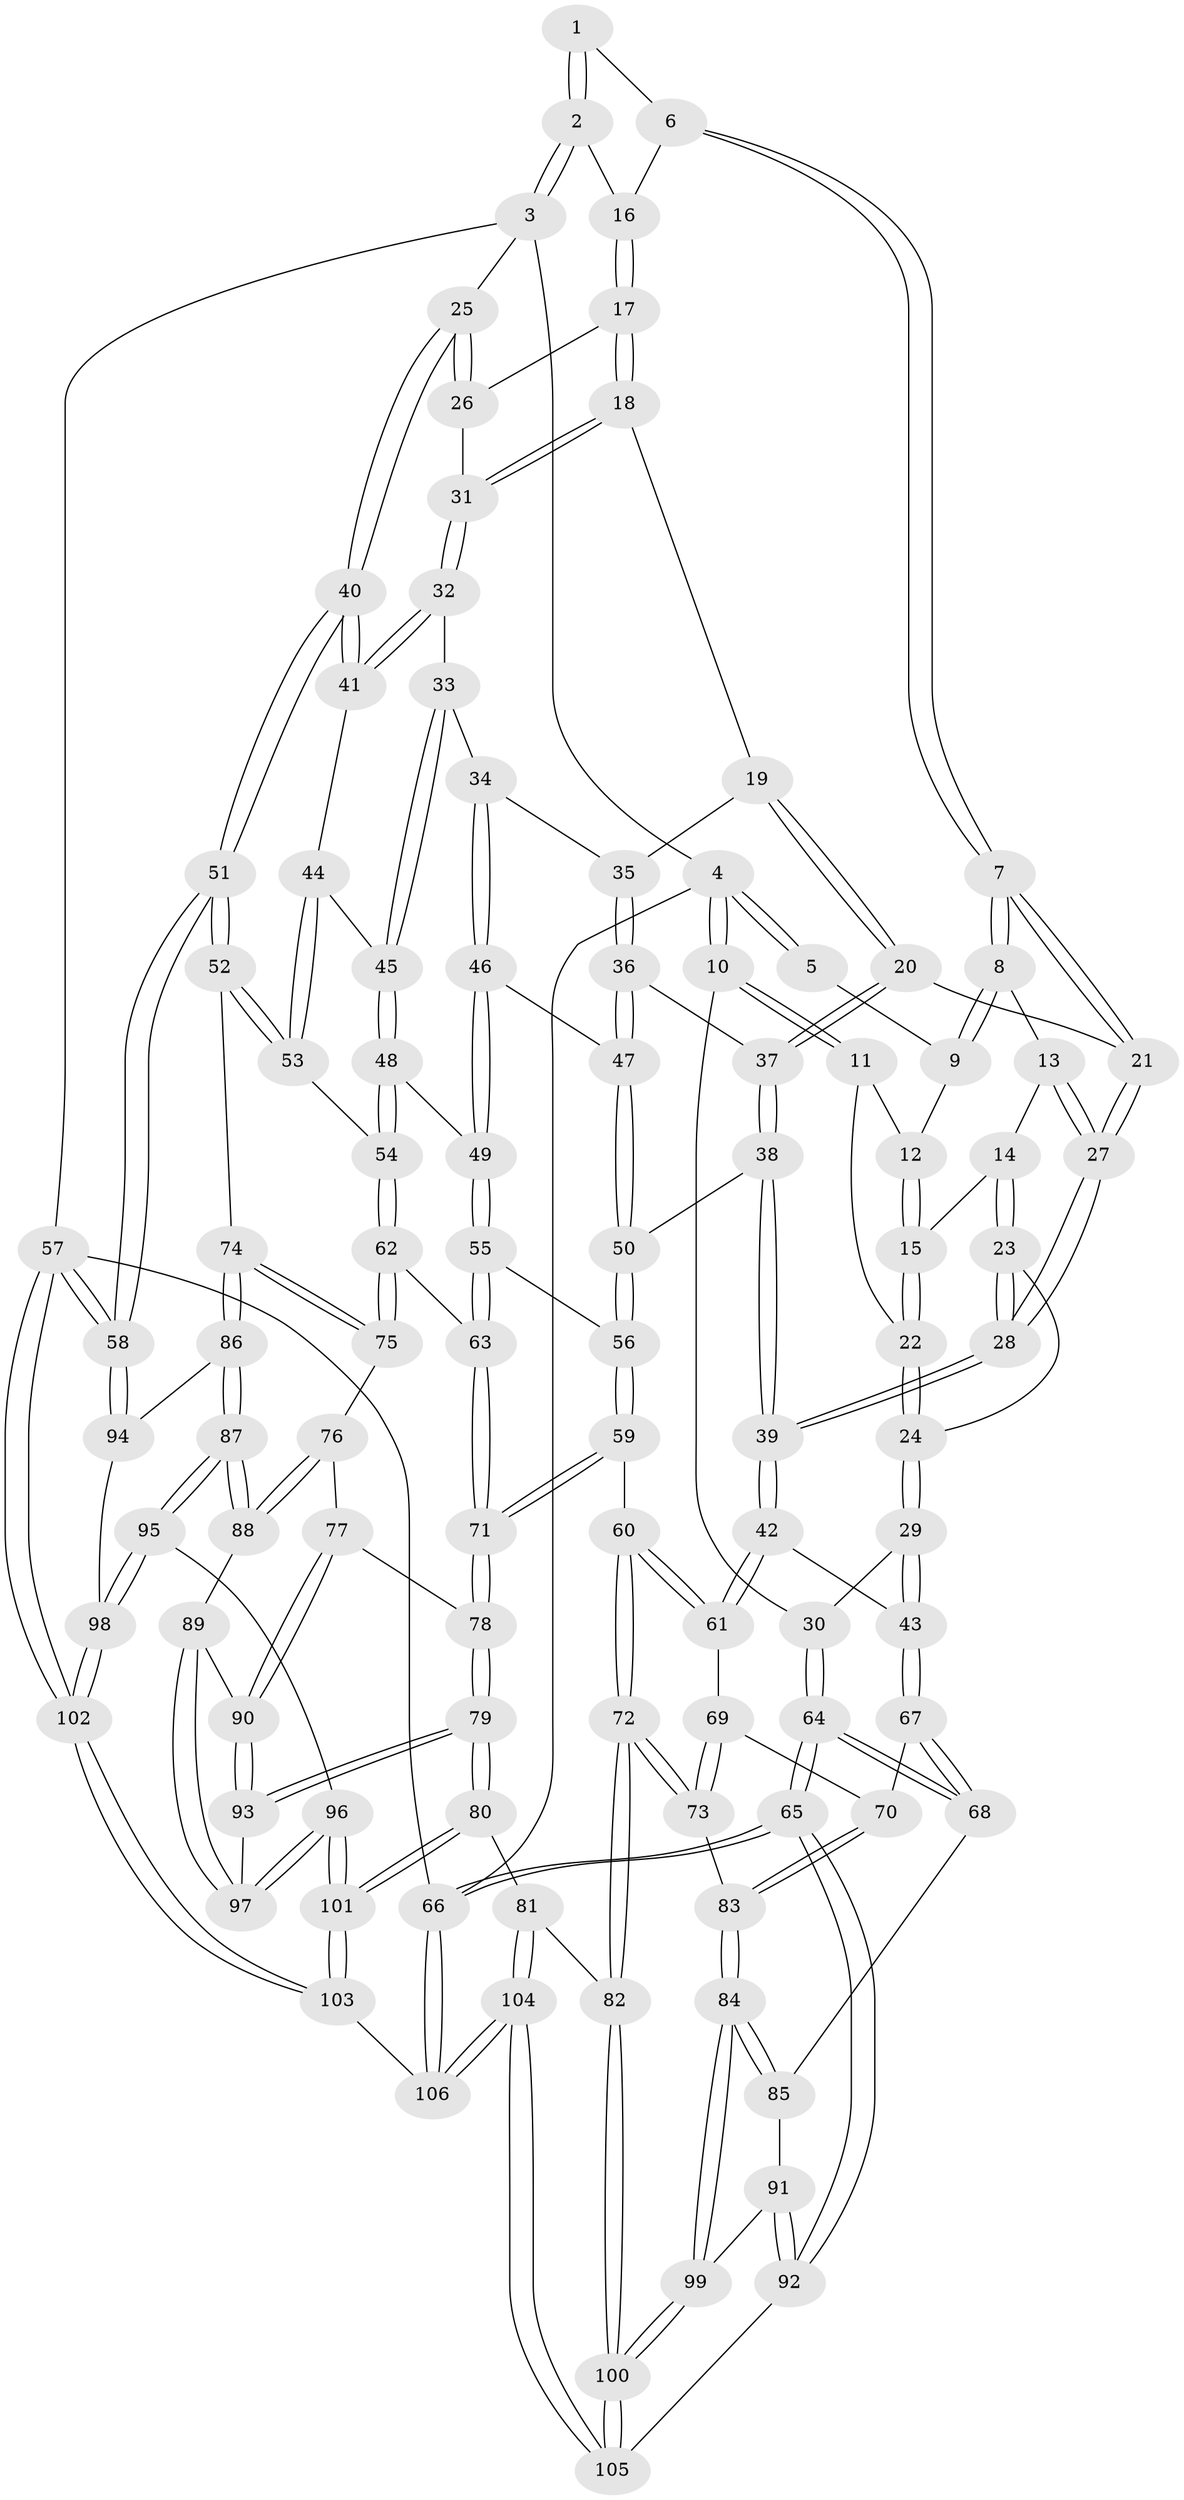 // coarse degree distribution, {3: 0.2903225806451613, 9: 0.03225806451612903, 5: 0.12903225806451613, 2: 0.0967741935483871, 4: 0.16129032258064516, 7: 0.06451612903225806, 6: 0.1935483870967742, 8: 0.03225806451612903}
// Generated by graph-tools (version 1.1) at 2025/21/03/04/25 18:21:05]
// undirected, 106 vertices, 262 edges
graph export_dot {
graph [start="1"]
  node [color=gray90,style=filled];
  1 [pos="+0.4910794200318909+0"];
  2 [pos="+1+0"];
  3 [pos="+1+0"];
  4 [pos="+0+0"];
  5 [pos="+0.30974284309879785+0"];
  6 [pos="+0.560242524151324+0.07269897084734366"];
  7 [pos="+0.5452983642657417+0.13400092247312048"];
  8 [pos="+0.3836682958834409+0.10446782885190424"];
  9 [pos="+0.30867330818097055+0"];
  10 [pos="+0+0"];
  11 [pos="+0.1118493096291959+0.11192161691075653"];
  12 [pos="+0.26670512354265397+0.03512297662713579"];
  13 [pos="+0.3550555772279206+0.174113883846254"];
  14 [pos="+0.2897131954974892+0.17131142302422347"];
  15 [pos="+0.2427955663035626+0.14905999540315812"];
  16 [pos="+0.8002126383708119+0.04249177379401414"];
  17 [pos="+0.7505504639018555+0.20036618938303932"];
  18 [pos="+0.7365429379032983+0.22621947964126152"];
  19 [pos="+0.7248022012129256+0.23421938072333667"];
  20 [pos="+0.6599251170462507+0.2423256736912664"];
  21 [pos="+0.5470558077760308+0.1424113370187438"];
  22 [pos="+0.18191920815495835+0.18483639796041995"];
  23 [pos="+0.27860680723176445+0.31000850632767935"];
  24 [pos="+0.16556260597250017+0.28077743096647867"];
  25 [pos="+1+0"];
  26 [pos="+0.9870957386539229+0.19778225521802248"];
  27 [pos="+0.4120945429024719+0.2919020998931725"];
  28 [pos="+0.3963665193924075+0.37278319266828563"];
  29 [pos="+0.022226641789895692+0.3782974145858045"];
  30 [pos="+0+0.34575261076172537"];
  31 [pos="+0.9000569459014885+0.3029784038756643"];
  32 [pos="+0.9014930459467835+0.33765780957999186"];
  33 [pos="+0.871867947495585+0.35362789436439096"];
  34 [pos="+0.7894746593554874+0.38183914950662906"];
  35 [pos="+0.7296931429223961+0.2505727222255642"];
  36 [pos="+0.7114073821078568+0.4106440894680039"];
  37 [pos="+0.6117295503348102+0.3264051664932727"];
  38 [pos="+0.5145781369829773+0.4143883034075128"];
  39 [pos="+0.4106988753007018+0.412077707414902"];
  40 [pos="+1+0.3862131563808313"];
  41 [pos="+0.9281190001425604+0.3733886276337317"];
  42 [pos="+0.38096811336969083+0.4626676418374958"];
  43 [pos="+0.16187164193271833+0.5163836864453973"];
  44 [pos="+0.9180387994181409+0.4560295974804223"];
  45 [pos="+0.8252478623655162+0.4897364191657033"];
  46 [pos="+0.7543063740336817+0.47481356270767394"];
  47 [pos="+0.7492256188910262+0.47362821795775123"];
  48 [pos="+0.791636674600526+0.5068123075560514"];
  49 [pos="+0.7859459735915131+0.5067817347507289"];
  50 [pos="+0.607899838420792+0.49578659389635027"];
  51 [pos="+1+0.622945286659202"];
  52 [pos="+1+0.6203608772080476"];
  53 [pos="+1+0.597422798197745"];
  54 [pos="+0.9190561749915294+0.5997835319438757"];
  55 [pos="+0.7669155299998118+0.5740812452033537"];
  56 [pos="+0.6075756626397973+0.585631761576116"];
  57 [pos="+1+1"];
  58 [pos="+1+0.9736280489148643"];
  59 [pos="+0.5853591113387527+0.6860044950334279"];
  60 [pos="+0.5484921224542704+0.6868410502491051"];
  61 [pos="+0.4077481468304599+0.6091391869083036"];
  62 [pos="+0.809477905726255+0.6970775716860137"];
  63 [pos="+0.7619477731471382+0.659844275704238"];
  64 [pos="+0+0.8048694491303762"];
  65 [pos="+0+0.8780724940041058"];
  66 [pos="+0+1"];
  67 [pos="+0.14233034533933295+0.6843301730748975"];
  68 [pos="+0.09118651394580986+0.7113915595598982"];
  69 [pos="+0.3485674035685797+0.6798291209414972"];
  70 [pos="+0.19051366534548006+0.7078002039762062"];
  71 [pos="+0.6054893106635827+0.7004716040934299"];
  72 [pos="+0.4304225043059452+0.8457980079243625"];
  73 [pos="+0.38925493691990387+0.8244695819262492"];
  74 [pos="+0.8906443510083314+0.7612928533200942"];
  75 [pos="+0.8274717556274857+0.7396870358596638"];
  76 [pos="+0.8211342876727978+0.7484536609073126"];
  77 [pos="+0.716242923133512+0.7990854575331776"];
  78 [pos="+0.6264651073631569+0.7654281596453524"];
  79 [pos="+0.6012734894329386+0.8917311671836448"];
  80 [pos="+0.5547590454731036+0.9655007921966379"];
  81 [pos="+0.45850442893491+0.8985178373394183"];
  82 [pos="+0.4530555299329116+0.8904447647566446"];
  83 [pos="+0.2607308400332407+0.8573265725352819"];
  84 [pos="+0.2309917511394105+0.9306295086640383"];
  85 [pos="+0.13861498574848097+0.83685023890357"];
  86 [pos="+0.9118317020494622+0.8268534467253459"];
  87 [pos="+0.8387733036564468+0.8956347054076961"];
  88 [pos="+0.8044490183685077+0.8343203548232333"];
  89 [pos="+0.8041594082753882+0.8344324847633373"];
  90 [pos="+0.7350019248776859+0.8519186505817625"];
  91 [pos="+0.11581199942556812+0.8946537228695624"];
  92 [pos="+0+0.8885102449266661"];
  93 [pos="+0.7277533589906644+0.8778988002598529"];
  94 [pos="+0.9512705205907196+0.8571991164573783"];
  95 [pos="+0.8349237315479429+0.9232361675514392"];
  96 [pos="+0.766992284141201+0.9406537362746209"];
  97 [pos="+0.7503899845425873+0.9103379997226309"];
  98 [pos="+0.8764933846383646+0.9575089704756488"];
  99 [pos="+0.23088689453553737+0.9310879619767364"];
  100 [pos="+0.2337422304343748+0.9582593315862227"];
  101 [pos="+0.6123414874550793+1"];
  102 [pos="+1+1"];
  103 [pos="+0.61354801406017+1"];
  104 [pos="+0.24800671428399654+1"];
  105 [pos="+0.23336709294916808+0.9865608139812804"];
  106 [pos="+0.2257770175420099+1"];
  1 -- 2;
  1 -- 2;
  1 -- 6;
  2 -- 3;
  2 -- 3;
  2 -- 16;
  3 -- 4;
  3 -- 25;
  3 -- 57;
  4 -- 5;
  4 -- 5;
  4 -- 10;
  4 -- 10;
  4 -- 66;
  5 -- 9;
  6 -- 7;
  6 -- 7;
  6 -- 16;
  7 -- 8;
  7 -- 8;
  7 -- 21;
  7 -- 21;
  8 -- 9;
  8 -- 9;
  8 -- 13;
  9 -- 12;
  10 -- 11;
  10 -- 11;
  10 -- 30;
  11 -- 12;
  11 -- 22;
  12 -- 15;
  12 -- 15;
  13 -- 14;
  13 -- 27;
  13 -- 27;
  14 -- 15;
  14 -- 23;
  14 -- 23;
  15 -- 22;
  15 -- 22;
  16 -- 17;
  16 -- 17;
  17 -- 18;
  17 -- 18;
  17 -- 26;
  18 -- 19;
  18 -- 31;
  18 -- 31;
  19 -- 20;
  19 -- 20;
  19 -- 35;
  20 -- 21;
  20 -- 37;
  20 -- 37;
  21 -- 27;
  21 -- 27;
  22 -- 24;
  22 -- 24;
  23 -- 24;
  23 -- 28;
  23 -- 28;
  24 -- 29;
  24 -- 29;
  25 -- 26;
  25 -- 26;
  25 -- 40;
  25 -- 40;
  26 -- 31;
  27 -- 28;
  27 -- 28;
  28 -- 39;
  28 -- 39;
  29 -- 30;
  29 -- 43;
  29 -- 43;
  30 -- 64;
  30 -- 64;
  31 -- 32;
  31 -- 32;
  32 -- 33;
  32 -- 41;
  32 -- 41;
  33 -- 34;
  33 -- 45;
  33 -- 45;
  34 -- 35;
  34 -- 46;
  34 -- 46;
  35 -- 36;
  35 -- 36;
  36 -- 37;
  36 -- 47;
  36 -- 47;
  37 -- 38;
  37 -- 38;
  38 -- 39;
  38 -- 39;
  38 -- 50;
  39 -- 42;
  39 -- 42;
  40 -- 41;
  40 -- 41;
  40 -- 51;
  40 -- 51;
  41 -- 44;
  42 -- 43;
  42 -- 61;
  42 -- 61;
  43 -- 67;
  43 -- 67;
  44 -- 45;
  44 -- 53;
  44 -- 53;
  45 -- 48;
  45 -- 48;
  46 -- 47;
  46 -- 49;
  46 -- 49;
  47 -- 50;
  47 -- 50;
  48 -- 49;
  48 -- 54;
  48 -- 54;
  49 -- 55;
  49 -- 55;
  50 -- 56;
  50 -- 56;
  51 -- 52;
  51 -- 52;
  51 -- 58;
  51 -- 58;
  52 -- 53;
  52 -- 53;
  52 -- 74;
  53 -- 54;
  54 -- 62;
  54 -- 62;
  55 -- 56;
  55 -- 63;
  55 -- 63;
  56 -- 59;
  56 -- 59;
  57 -- 58;
  57 -- 58;
  57 -- 102;
  57 -- 102;
  57 -- 66;
  58 -- 94;
  58 -- 94;
  59 -- 60;
  59 -- 71;
  59 -- 71;
  60 -- 61;
  60 -- 61;
  60 -- 72;
  60 -- 72;
  61 -- 69;
  62 -- 63;
  62 -- 75;
  62 -- 75;
  63 -- 71;
  63 -- 71;
  64 -- 65;
  64 -- 65;
  64 -- 68;
  64 -- 68;
  65 -- 66;
  65 -- 66;
  65 -- 92;
  65 -- 92;
  66 -- 106;
  66 -- 106;
  67 -- 68;
  67 -- 68;
  67 -- 70;
  68 -- 85;
  69 -- 70;
  69 -- 73;
  69 -- 73;
  70 -- 83;
  70 -- 83;
  71 -- 78;
  71 -- 78;
  72 -- 73;
  72 -- 73;
  72 -- 82;
  72 -- 82;
  73 -- 83;
  74 -- 75;
  74 -- 75;
  74 -- 86;
  74 -- 86;
  75 -- 76;
  76 -- 77;
  76 -- 88;
  76 -- 88;
  77 -- 78;
  77 -- 90;
  77 -- 90;
  78 -- 79;
  78 -- 79;
  79 -- 80;
  79 -- 80;
  79 -- 93;
  79 -- 93;
  80 -- 81;
  80 -- 101;
  80 -- 101;
  81 -- 82;
  81 -- 104;
  81 -- 104;
  82 -- 100;
  82 -- 100;
  83 -- 84;
  83 -- 84;
  84 -- 85;
  84 -- 85;
  84 -- 99;
  84 -- 99;
  85 -- 91;
  86 -- 87;
  86 -- 87;
  86 -- 94;
  87 -- 88;
  87 -- 88;
  87 -- 95;
  87 -- 95;
  88 -- 89;
  89 -- 90;
  89 -- 97;
  89 -- 97;
  90 -- 93;
  90 -- 93;
  91 -- 92;
  91 -- 92;
  91 -- 99;
  92 -- 105;
  93 -- 97;
  94 -- 98;
  95 -- 96;
  95 -- 98;
  95 -- 98;
  96 -- 97;
  96 -- 97;
  96 -- 101;
  96 -- 101;
  98 -- 102;
  98 -- 102;
  99 -- 100;
  99 -- 100;
  100 -- 105;
  100 -- 105;
  101 -- 103;
  101 -- 103;
  102 -- 103;
  102 -- 103;
  103 -- 106;
  104 -- 105;
  104 -- 105;
  104 -- 106;
  104 -- 106;
}
